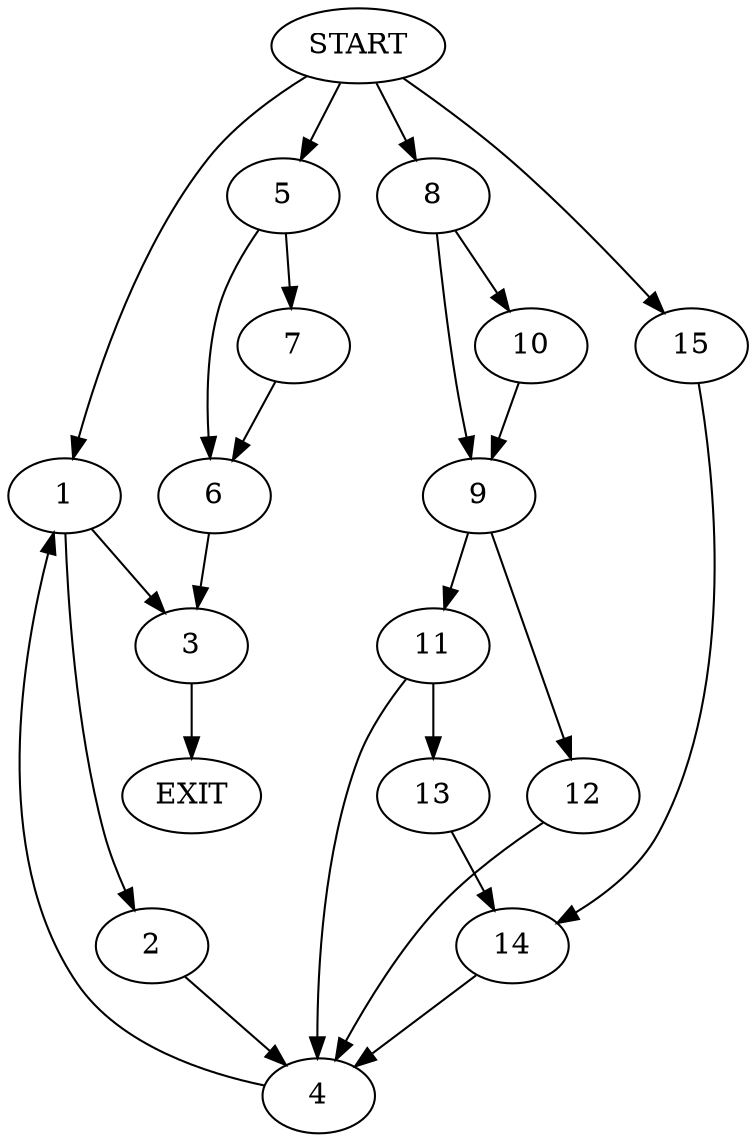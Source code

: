 digraph {
0 [label="START"]
16 [label="EXIT"]
0 -> 1
1 -> 2
1 -> 3
2 -> 4
3 -> 16
4 -> 1
0 -> 5
5 -> 6
5 -> 7
7 -> 6
6 -> 3
0 -> 8
8 -> 9
8 -> 10
10 -> 9
9 -> 11
9 -> 12
11 -> 13
11 -> 4
12 -> 4
13 -> 14
14 -> 4
0 -> 15
15 -> 14
}
